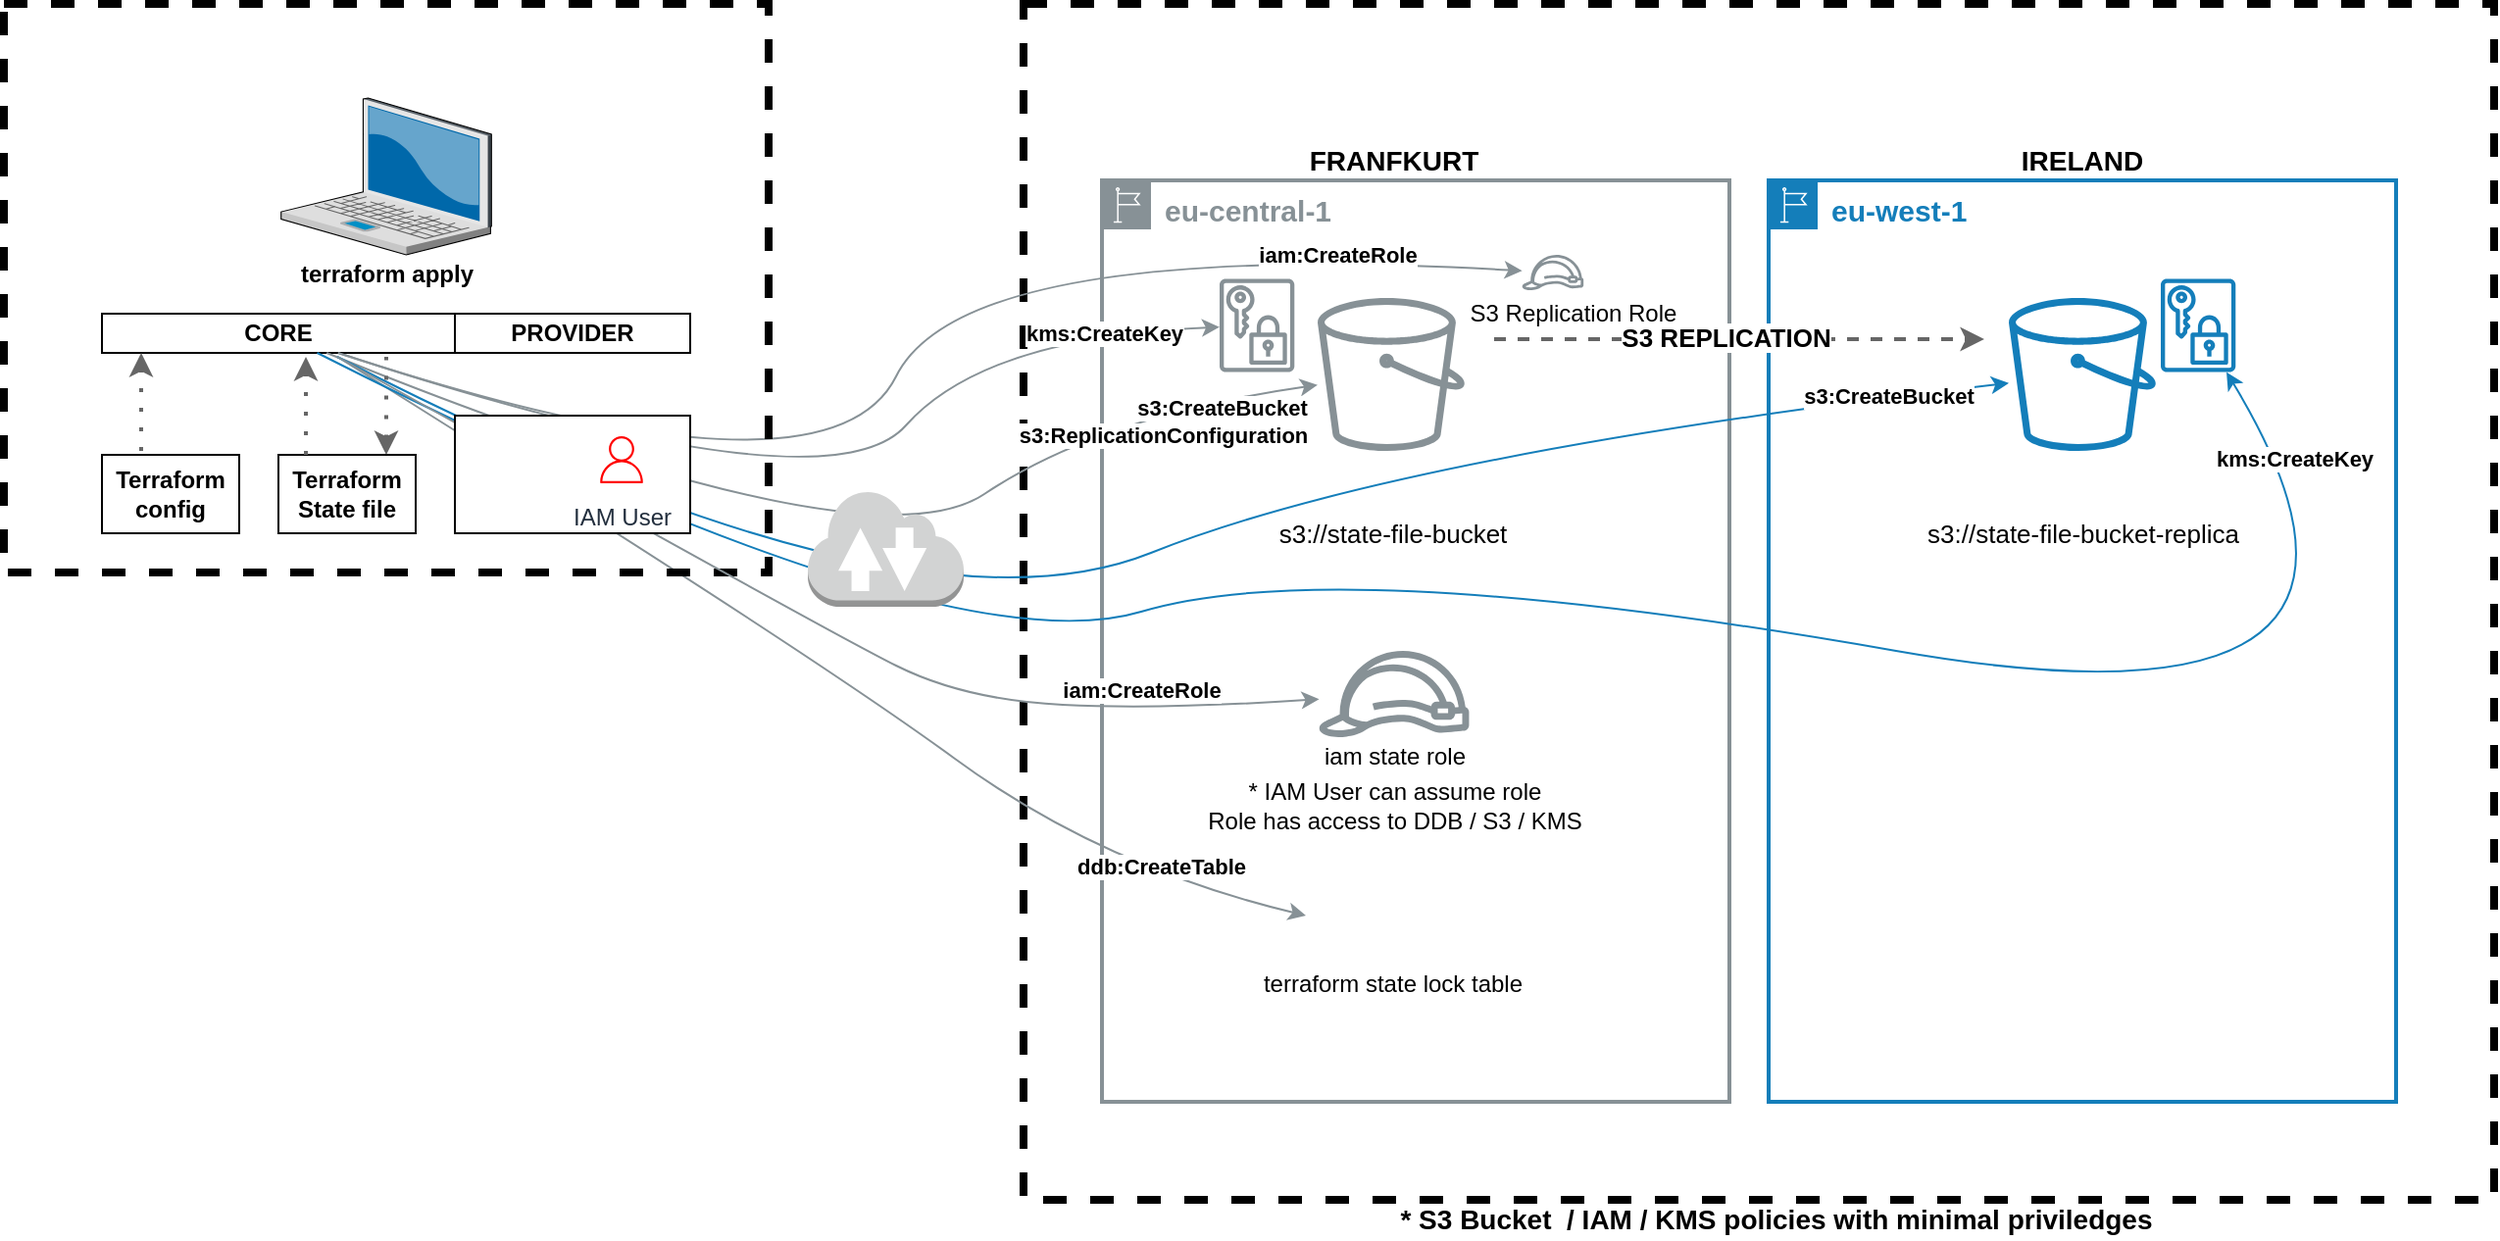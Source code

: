 <mxfile version="13.7.5" type="device"><diagram id="qVd_QFV3y8SOTGqyD-K3" name="Page-1"><mxGraphModel dx="2608" dy="1110" grid="1" gridSize="10" guides="1" tooltips="1" connect="1" arrows="1" fold="1" page="1" pageScale="1" pageWidth="850" pageHeight="1100" math="0" shadow="0"><root><mxCell id="0"/><mxCell id="1" parent="0"/><mxCell id="-T2PThqUDb3KptBthZA--13" value="&lt;font style=&quot;font-size: 15px&quot;&gt;&lt;b&gt;eu-west-1&lt;/b&gt;&lt;/font&gt;" style="points=[[0,0],[0.25,0],[0.5,0],[0.75,0],[1,0],[1,0.25],[1,0.5],[1,0.75],[1,1],[0.75,1],[0.5,1],[0.25,1],[0,1],[0,0.75],[0,0.5],[0,0.25]];outlineConnect=0;gradientColor=none;html=1;whiteSpace=wrap;fontSize=12;fontStyle=0;shape=mxgraph.aws4.group;grIcon=mxgraph.aws4.group_region;strokeColor=#147EBA;fillColor=none;verticalAlign=top;align=left;spacingLeft=30;fontColor=#147EBA;dashed=0;strokeWidth=2;" parent="1" vertex="1"><mxGeometry x="670" y="160" width="320" height="470" as="geometry"/></mxCell><mxCell id="-T2PThqUDb3KptBthZA--12" value="&lt;font style=&quot;font-size: 15px&quot;&gt;&lt;b&gt;eu-central-1&lt;/b&gt;&lt;/font&gt;" style="outlineConnect=0;gradientColor=none;html=1;whiteSpace=wrap;fontSize=12;fontStyle=0;shape=mxgraph.aws4.group;grIcon=mxgraph.aws4.group_region;fillColor=none;verticalAlign=top;align=left;spacingLeft=30;fontColor=#879196;strokeColor=#879196;strokeWidth=2;" parent="1" vertex="1"><mxGeometry x="330" y="160" width="320" height="470" as="geometry"/></mxCell><mxCell id="-T2PThqUDb3KptBthZA--11" value="" style="rounded=0;whiteSpace=wrap;html=1;fillColor=none;strokeWidth=4;dashed=1;" parent="1" vertex="1"><mxGeometry x="290" y="70" width="750" height="610" as="geometry"/></mxCell><mxCell id="iDBqMnYmGEMwvW7wy_eE-18" value="" style="curved=1;endArrow=classic;html=1;strokeWidth=1;strokeColor=#879196;" parent="1" target="iDBqMnYmGEMwvW7wy_eE-16" edge="1"><mxGeometry width="50" height="50" relative="1" as="geometry"><mxPoint x="-59.565" y="248" as="sourcePoint"/><mxPoint x="390" y="234.823" as="targetPoint"/><Array as="points"><mxPoint x="190" y="330"/><mxPoint x="260" y="190"/></Array></mxGeometry></mxCell><mxCell id="iDBqMnYmGEMwvW7wy_eE-19" value="&lt;b&gt;iam:CreateRole&lt;/b&gt;" style="edgeLabel;html=1;align=center;verticalAlign=middle;resizable=0;points=[];" parent="iDBqMnYmGEMwvW7wy_eE-18" vertex="1" connectable="0"><mxGeometry x="0.293" y="-17" relative="1" as="geometry"><mxPoint x="155.24" y="-11" as="offset"/></mxGeometry></mxCell><mxCell id="iDBqMnYmGEMwvW7wy_eE-12" value="" style="curved=1;endArrow=classic;html=1;strokeWidth=1;exitX=0.667;exitY=1.1;exitDx=0;exitDy=0;exitPerimeter=0;strokeColor=#879196;entryX=0;entryY=0.5;entryDx=0;entryDy=0;" parent="1" target="iDBqMnYmGEMwvW7wy_eE-10" edge="1"><mxGeometry width="50" height="50" relative="1" as="geometry"><mxPoint x="-59.94" y="250" as="sourcePoint"/><mxPoint x="440.383" y="424.596" as="targetPoint"/><Array as="points"><mxPoint x="180" y="400"/><mxPoint x="330" y="510"/></Array></mxGeometry></mxCell><mxCell id="iDBqMnYmGEMwvW7wy_eE-14" value="&lt;b&gt;ddb:CreateTable&lt;/b&gt;" style="edgeLabel;html=1;align=center;verticalAlign=middle;resizable=0;points=[];" parent="iDBqMnYmGEMwvW7wy_eE-12" vertex="1" connectable="0"><mxGeometry x="0.421" y="2" relative="1" as="geometry"><mxPoint x="77.18" y="37.08" as="offset"/></mxGeometry></mxCell><mxCell id="-T2PThqUDb3KptBthZA--15" value="" style="rounded=0;whiteSpace=wrap;html=1;dashed=1;strokeWidth=4;fillColor=none;" parent="1" vertex="1"><mxGeometry x="-230" y="70" width="390" height="290" as="geometry"/></mxCell><mxCell id="-T2PThqUDb3KptBthZA--1" value="" style="verticalLabelPosition=bottom;aspect=fixed;html=1;verticalAlign=top;strokeColor=none;align=center;outlineConnect=0;shape=mxgraph.citrix.laptop_2;fontStyle=1" parent="1" vertex="1"><mxGeometry x="-88.64" y="118" width="107.28" height="80" as="geometry"/></mxCell><mxCell id="-T2PThqUDb3KptBthZA--2" value="terraform apply" style="text;html=1;align=center;verticalAlign=middle;resizable=0;points=[];autosize=1;fontStyle=1" parent="1" vertex="1"><mxGeometry x="-85" y="198" width="100" height="20" as="geometry"/></mxCell><mxCell id="-T2PThqUDb3KptBthZA--3" value="Terraform config" style="whiteSpace=wrap;html=1;fontStyle=1" parent="1" vertex="1"><mxGeometry x="-180" y="300" width="70" height="40" as="geometry"/></mxCell><mxCell id="-T2PThqUDb3KptBthZA--4" value="PROVIDER" style="whiteSpace=wrap;html=1;fontStyle=1" parent="1" vertex="1"><mxGeometry y="228" width="120" height="20" as="geometry"/></mxCell><mxCell id="-T2PThqUDb3KptBthZA--5" value="CORE" style="whiteSpace=wrap;html=1;fontStyle=1" parent="1" vertex="1"><mxGeometry x="-180" y="228" width="180" height="20" as="geometry"/></mxCell><mxCell id="-T2PThqUDb3KptBthZA--6" value="Terraform State file" style="whiteSpace=wrap;html=1;fontStyle=1" parent="1" vertex="1"><mxGeometry x="-90" y="300" width="70" height="40" as="geometry"/></mxCell><mxCell id="-T2PThqUDb3KptBthZA--14" value="" style="outlineConnect=0;fontColor=#232F3E;gradientColor=none;strokeColor=none;dashed=0;verticalLabelPosition=bottom;verticalAlign=top;align=center;html=1;fontSize=12;fontStyle=0;aspect=fixed;pointerEvents=1;shape=mxgraph.aws4.bucket;fillColor=#879196;" parent="1" vertex="1"><mxGeometry x="440" y="220" width="75" height="78" as="geometry"/></mxCell><mxCell id="-T2PThqUDb3KptBthZA--16" value="" style="curved=1;endArrow=classic;html=1;strokeWidth=1;strokeColor=#879196;" parent="1" source="-T2PThqUDb3KptBthZA--5" target="-T2PThqUDb3KptBthZA--14" edge="1"><mxGeometry width="50" height="50" relative="1" as="geometry"><mxPoint x="150" y="510" as="sourcePoint"/><mxPoint x="200" y="460" as="targetPoint"/><Array as="points"><mxPoint x="210" y="360"/><mxPoint x="330" y="280"/></Array></mxGeometry></mxCell><mxCell id="-T2PThqUDb3KptBthZA--17" value="&lt;b&gt;s3:CreateBucket&lt;/b&gt;" style="edgeLabel;html=1;align=center;verticalAlign=middle;resizable=0;points=[];" parent="-T2PThqUDb3KptBthZA--16" vertex="1" connectable="0"><mxGeometry x="-0.134" y="-13" relative="1" as="geometry"><mxPoint x="238.91" y="-74.2" as="offset"/></mxGeometry></mxCell><mxCell id="-T2PThqUDb3KptBthZA--28" value="&lt;b&gt;s3:ReplicationConfiguration&lt;/b&gt;" style="edgeLabel;html=1;align=center;verticalAlign=middle;resizable=0;points=[];" parent="-T2PThqUDb3KptBthZA--16" vertex="1" connectable="0"><mxGeometry x="0.293" y="-17" relative="1" as="geometry"><mxPoint x="90.91" y="-51.04" as="offset"/></mxGeometry></mxCell><mxCell id="-T2PThqUDb3KptBthZA--18" value="" style="curved=1;endArrow=classic;html=1;strokeWidth=1;strokeColor=#147EBA;" parent="1" target="-T2PThqUDb3KptBthZA--20" edge="1"><mxGeometry width="50" height="50" relative="1" as="geometry"><mxPoint x="-60" y="250" as="sourcePoint"/><mxPoint x="720" y="680" as="targetPoint"/><Array as="points"><mxPoint x="230" y="400"/><mxPoint x="480" y="300"/></Array></mxGeometry></mxCell><mxCell id="-T2PThqUDb3KptBthZA--20" value="" style="outlineConnect=0;fontColor=#232F3E;gradientColor=none;strokeColor=none;dashed=0;verticalLabelPosition=bottom;verticalAlign=top;align=center;html=1;fontSize=12;fontStyle=0;aspect=fixed;pointerEvents=1;shape=mxgraph.aws4.bucket;fillColor=#147EBA;" parent="1" vertex="1"><mxGeometry x="792.5" y="220" width="75" height="78" as="geometry"/></mxCell><mxCell id="-T2PThqUDb3KptBthZA--22" value="&lt;font style=&quot;font-size: 13px&quot;&gt;s3://state-file-bucket&lt;/font&gt;" style="text;html=1;align=center;verticalAlign=middle;resizable=0;points=[];autosize=1;" parent="1" vertex="1"><mxGeometry x="412.5" y="330" width="130" height="20" as="geometry"/></mxCell><mxCell id="-T2PThqUDb3KptBthZA--23" value="&lt;font style=&quot;font-size: 13px&quot;&gt;s3://state-file-bucket-replica&lt;/font&gt;" style="text;html=1;align=center;verticalAlign=middle;resizable=0;points=[];autosize=1;" parent="1" vertex="1"><mxGeometry x="740" y="330" width="180" height="20" as="geometry"/></mxCell><mxCell id="-T2PThqUDb3KptBthZA--24" value="" style="endArrow=classic;html=1;strokeWidth=2;dashed=1;strokeColor=#666666;" parent="1" edge="1"><mxGeometry width="50" height="50" relative="1" as="geometry"><mxPoint x="530" y="241" as="sourcePoint"/><mxPoint x="780" y="241" as="targetPoint"/></mxGeometry></mxCell><mxCell id="-T2PThqUDb3KptBthZA--25" value="&lt;font style=&quot;font-size: 13px&quot;&gt;&lt;b&gt;S3 REPLICATION&lt;/b&gt;&lt;/font&gt;" style="edgeLabel;html=1;align=center;verticalAlign=middle;resizable=0;points=[];" parent="-T2PThqUDb3KptBthZA--24" vertex="1" connectable="0"><mxGeometry x="-0.245" y="1" relative="1" as="geometry"><mxPoint x="23" as="offset"/></mxGeometry></mxCell><mxCell id="-T2PThqUDb3KptBthZA--29" value="" style="outlineConnect=0;fontColor=#232F3E;gradientColor=none;strokeColor=none;dashed=0;verticalLabelPosition=bottom;verticalAlign=top;align=center;html=1;fontSize=12;fontStyle=0;aspect=fixed;pointerEvents=1;shape=mxgraph.aws4.data_encryption_key;fillColor=#879196;" parent="1" vertex="1"><mxGeometry x="390" y="210" width="38.15" height="48" as="geometry"/></mxCell><mxCell id="-T2PThqUDb3KptBthZA--30" value="" style="outlineConnect=0;fontColor=#232F3E;gradientColor=none;strokeColor=none;dashed=0;verticalLabelPosition=bottom;verticalAlign=top;align=center;html=1;fontSize=12;fontStyle=0;aspect=fixed;pointerEvents=1;shape=mxgraph.aws4.data_encryption_key;fillColor=#147EBA;" parent="1" vertex="1"><mxGeometry x="870" y="210" width="38.15" height="48" as="geometry"/></mxCell><mxCell id="-T2PThqUDb3KptBthZA--31" value="" style="curved=1;endArrow=classic;html=1;strokeWidth=1;strokeColor=#879196;" parent="1" source="-T2PThqUDb3KptBthZA--5" target="-T2PThqUDb3KptBthZA--29" edge="1"><mxGeometry width="50" height="50" relative="1" as="geometry"><mxPoint x="120" y="440" as="sourcePoint"/><mxPoint x="440" y="273.639" as="targetPoint"/><Array as="points"><mxPoint x="190" y="330"/><mxPoint x="270" y="240"/></Array></mxGeometry></mxCell><mxCell id="-T2PThqUDb3KptBthZA--33" value="&lt;b&gt;kms:CreateKey&lt;/b&gt;" style="edgeLabel;html=1;align=center;verticalAlign=middle;resizable=0;points=[];" parent="-T2PThqUDb3KptBthZA--31" vertex="1" connectable="0"><mxGeometry x="0.293" y="-17" relative="1" as="geometry"><mxPoint x="85.9" y="-56.72" as="offset"/></mxGeometry></mxCell><mxCell id="-T2PThqUDb3KptBthZA--34" value="" style="curved=1;endArrow=classic;html=1;strokeWidth=1;strokeColor=#147EBA;" parent="1" source="-T2PThqUDb3KptBthZA--5" target="-T2PThqUDb3KptBthZA--30" edge="1"><mxGeometry width="50" height="50" relative="1" as="geometry"><mxPoint x="150" y="510" as="sourcePoint"/><mxPoint x="390" y="239.516" as="targetPoint"/><Array as="points"><mxPoint x="250" y="410"/><mxPoint x="450" y="350"/><mxPoint x="1020" y="450"/></Array></mxGeometry></mxCell><mxCell id="-T2PThqUDb3KptBthZA--36" value="&lt;b&gt;kms:CreateKey&lt;/b&gt;" style="edgeLabel;html=1;align=center;verticalAlign=middle;resizable=0;points=[];" parent="-T2PThqUDb3KptBthZA--34" vertex="1" connectable="0"><mxGeometry x="0.293" y="-17" relative="1" as="geometry"><mxPoint x="176.25" y="-120.55" as="offset"/></mxGeometry></mxCell><mxCell id="-T2PThqUDb3KptBthZA--37" value="" style="outlineConnect=0;fontColor=#232F3E;gradientColor=none;strokeColor=none;dashed=0;verticalLabelPosition=bottom;verticalAlign=top;align=center;html=1;fontSize=12;fontStyle=0;aspect=fixed;pointerEvents=1;shape=mxgraph.aws4.role;fillColor=#879196;" parent="1" vertex="1"><mxGeometry x="440" y="400" width="78" height="44" as="geometry"/></mxCell><mxCell id="-T2PThqUDb3KptBthZA--38" value="iam state role" style="text;html=1;align=center;verticalAlign=middle;resizable=0;points=[];autosize=1;" parent="1" vertex="1"><mxGeometry x="434" y="444" width="90" height="20" as="geometry"/></mxCell><mxCell id="-T2PThqUDb3KptBthZA--42" value="" style="endArrow=classic;html=1;dashed=1;strokeColor=#666666;strokeWidth=2;dashPattern=1 4;" parent="1" edge="1"><mxGeometry width="50" height="50" relative="1" as="geometry"><mxPoint x="-160" y="298" as="sourcePoint"/><mxPoint x="-160" y="248" as="targetPoint"/></mxGeometry></mxCell><mxCell id="-T2PThqUDb3KptBthZA--45" value="" style="curved=1;endArrow=classic;html=1;strokeWidth=1;exitX=0.667;exitY=1.1;exitDx=0;exitDy=0;exitPerimeter=0;strokeColor=#879196;" parent="1" source="-T2PThqUDb3KptBthZA--5" target="-T2PThqUDb3KptBthZA--37" edge="1"><mxGeometry width="50" height="50" relative="1" as="geometry"><mxPoint x="120" y="470" as="sourcePoint"/><mxPoint x="440" y="273.639" as="targetPoint"/><Array as="points"><mxPoint x="190" y="390"/><mxPoint x="260" y="425"/><mxPoint x="360" y="430"/></Array></mxGeometry></mxCell><mxCell id="-T2PThqUDb3KptBthZA--46" value="&lt;b&gt;s3:CreateBucket&lt;/b&gt;" style="edgeLabel;html=1;align=center;verticalAlign=middle;resizable=0;points=[];" parent="-T2PThqUDb3KptBthZA--45" vertex="1" connectable="0"><mxGeometry x="-0.134" y="-13" relative="1" as="geometry"><mxPoint x="590.39" y="-106.67" as="offset"/></mxGeometry></mxCell><mxCell id="-T2PThqUDb3KptBthZA--49" value="&lt;b&gt;iam:CreateRole&lt;/b&gt;" style="edgeLabel;html=1;align=center;verticalAlign=middle;resizable=0;points=[];" parent="-T2PThqUDb3KptBthZA--45" vertex="1" connectable="0"><mxGeometry x="0.421" y="2" relative="1" as="geometry"><mxPoint x="66.67" y="-4.16" as="offset"/></mxGeometry></mxCell><mxCell id="-T2PThqUDb3KptBthZA--50" value="&lt;font style=&quot;font-size: 14px&quot;&gt;&lt;b&gt;* S3 Bucket&amp;nbsp; / IAM / KMS policies with minimal priviledges&lt;/b&gt;&lt;/font&gt;" style="text;html=1;strokeColor=none;fillColor=none;align=center;verticalAlign=middle;whiteSpace=wrap;rounded=0;dashed=1;labelBackgroundColor=#ffffff;" parent="1" vertex="1"><mxGeometry x="460" y="680" width="427.5" height="20" as="geometry"/></mxCell><mxCell id="-T2PThqUDb3KptBthZA--62" value="" style="endArrow=classic;html=1;dashed=1;strokeColor=#666666;strokeWidth=2;dashPattern=1 4;" parent="1" edge="1"><mxGeometry width="50" height="50" relative="1" as="geometry"><mxPoint x="-76" y="300" as="sourcePoint"/><mxPoint x="-76" y="250" as="targetPoint"/></mxGeometry></mxCell><mxCell id="-T2PThqUDb3KptBthZA--63" value="" style="endArrow=none;html=1;dashed=1;strokeColor=#666666;strokeWidth=2;dashPattern=1 4;startArrow=classic;startFill=1;endFill=0;" parent="1" edge="1"><mxGeometry width="50" height="50" relative="1" as="geometry"><mxPoint x="-35" y="300" as="sourcePoint"/><mxPoint x="-35" y="250" as="targetPoint"/></mxGeometry></mxCell><mxCell id="-T2PThqUDb3KptBthZA--7" value="" style="whiteSpace=wrap;html=1;fontStyle=1" parent="1" vertex="1"><mxGeometry y="280" width="120" height="60" as="geometry"/></mxCell><mxCell id="-T2PThqUDb3KptBthZA--9" value="" style="shape=image;imageAspect=0;aspect=fixed;verticalLabelPosition=bottom;verticalAlign=top;image=https://futurumresearch.com/wp-content/uploads/2020/01/aws-logo.png;fontStyle=1" parent="1" vertex="1"><mxGeometry x="10" y="280" width="60" height="45" as="geometry"/></mxCell><mxCell id="-T2PThqUDb3KptBthZA--54" value="IAM User" style="outlineConnect=0;fontColor=#232F3E;gradientColor=none;fillColor=#ffffff;dashed=0;verticalLabelPosition=bottom;verticalAlign=top;align=center;html=1;fontSize=12;fontStyle=0;aspect=fixed;shape=mxgraph.aws4.resourceIcon;resIcon=mxgraph.aws4.user;labelBackgroundColor=#ffffff;strokeColor=#FF0000;" parent="1" vertex="1"><mxGeometry x="70" y="287.5" width="30" height="30" as="geometry"/></mxCell><mxCell id="iDBqMnYmGEMwvW7wy_eE-2" value="&lt;font style=&quot;font-size: 14px&quot;&gt;&lt;b&gt;FRANFKURT&lt;/b&gt;&lt;/font&gt;" style="text;html=1;strokeColor=none;fillColor=none;align=center;verticalAlign=middle;whiteSpace=wrap;rounded=0;dashed=1;labelBackgroundColor=#ffffff;" parent="1" vertex="1"><mxGeometry x="414" y="140" width="130" height="20" as="geometry"/></mxCell><mxCell id="iDBqMnYmGEMwvW7wy_eE-3" value="&lt;font style=&quot;font-size: 14px&quot;&gt;&lt;b&gt;IRELAND&lt;/b&gt;&lt;/font&gt;" style="text;html=1;strokeColor=none;fillColor=none;align=center;verticalAlign=middle;whiteSpace=wrap;rounded=0;dashed=1;labelBackgroundColor=#ffffff;" parent="1" vertex="1"><mxGeometry x="765" y="140" width="130" height="20" as="geometry"/></mxCell><mxCell id="iDBqMnYmGEMwvW7wy_eE-6" value="* IAM User can assume role&lt;br&gt;Role has access to DDB / S3 / KMS" style="text;html=1;align=center;verticalAlign=middle;resizable=0;points=[];autosize=1;" parent="1" vertex="1"><mxGeometry x="374" y="464" width="210" height="30" as="geometry"/></mxCell><mxCell id="iDBqMnYmGEMwvW7wy_eE-1" value="" style="outlineConnect=0;dashed=0;verticalLabelPosition=bottom;verticalAlign=top;align=center;html=1;shape=mxgraph.aws3.internet_2;fillColor=#D2D3D3;gradientColor=none;strokeColor=#000000;" parent="1" vertex="1"><mxGeometry x="180" y="317.5" width="79.5" height="60" as="geometry"/></mxCell><mxCell id="iDBqMnYmGEMwvW7wy_eE-10" value="" style="shape=image;imageAspect=0;aspect=fixed;verticalLabelPosition=bottom;verticalAlign=top;strokeColor=#000000;strokeWidth=2;image=https://www.iconfinder.com/data/icons/amazon-aws-stencils/100/Database_copy_DynamoDB_Table-512.png;" parent="1" vertex="1"><mxGeometry x="434" y="490" width="90" height="90" as="geometry"/></mxCell><mxCell id="iDBqMnYmGEMwvW7wy_eE-11" value="terraform state lock table" style="text;html=1;align=center;verticalAlign=middle;resizable=0;points=[];autosize=1;" parent="1" vertex="1"><mxGeometry x="402.5" y="560" width="150" height="20" as="geometry"/></mxCell><mxCell id="iDBqMnYmGEMwvW7wy_eE-16" value="" style="outlineConnect=0;fontColor=#232F3E;gradientColor=none;strokeColor=none;dashed=0;verticalLabelPosition=bottom;verticalAlign=top;align=center;html=1;fontSize=12;fontStyle=0;aspect=fixed;pointerEvents=1;shape=mxgraph.aws4.role;fillColor=#879196;" parent="1" vertex="1"><mxGeometry x="544" y="198" width="31.91" height="18" as="geometry"/></mxCell><mxCell id="iDBqMnYmGEMwvW7wy_eE-17" value="S3 Replication Role" style="text;html=1;align=center;verticalAlign=middle;resizable=0;points=[];autosize=1;" parent="1" vertex="1"><mxGeometry x="510" y="218" width="120" height="20" as="geometry"/></mxCell><mxCell id="WZDFEgOejJa3yn2unysw-1" value="" style="shape=image;imageAspect=0;aspect=fixed;verticalLabelPosition=bottom;verticalAlign=top;image=https://futurumresearch.com/wp-content/uploads/2020/01/aws-logo.png;fontStyle=1" vertex="1" parent="1"><mxGeometry x="289.17" y="70" width="113.33" height="85" as="geometry"/></mxCell></root></mxGraphModel></diagram></mxfile>